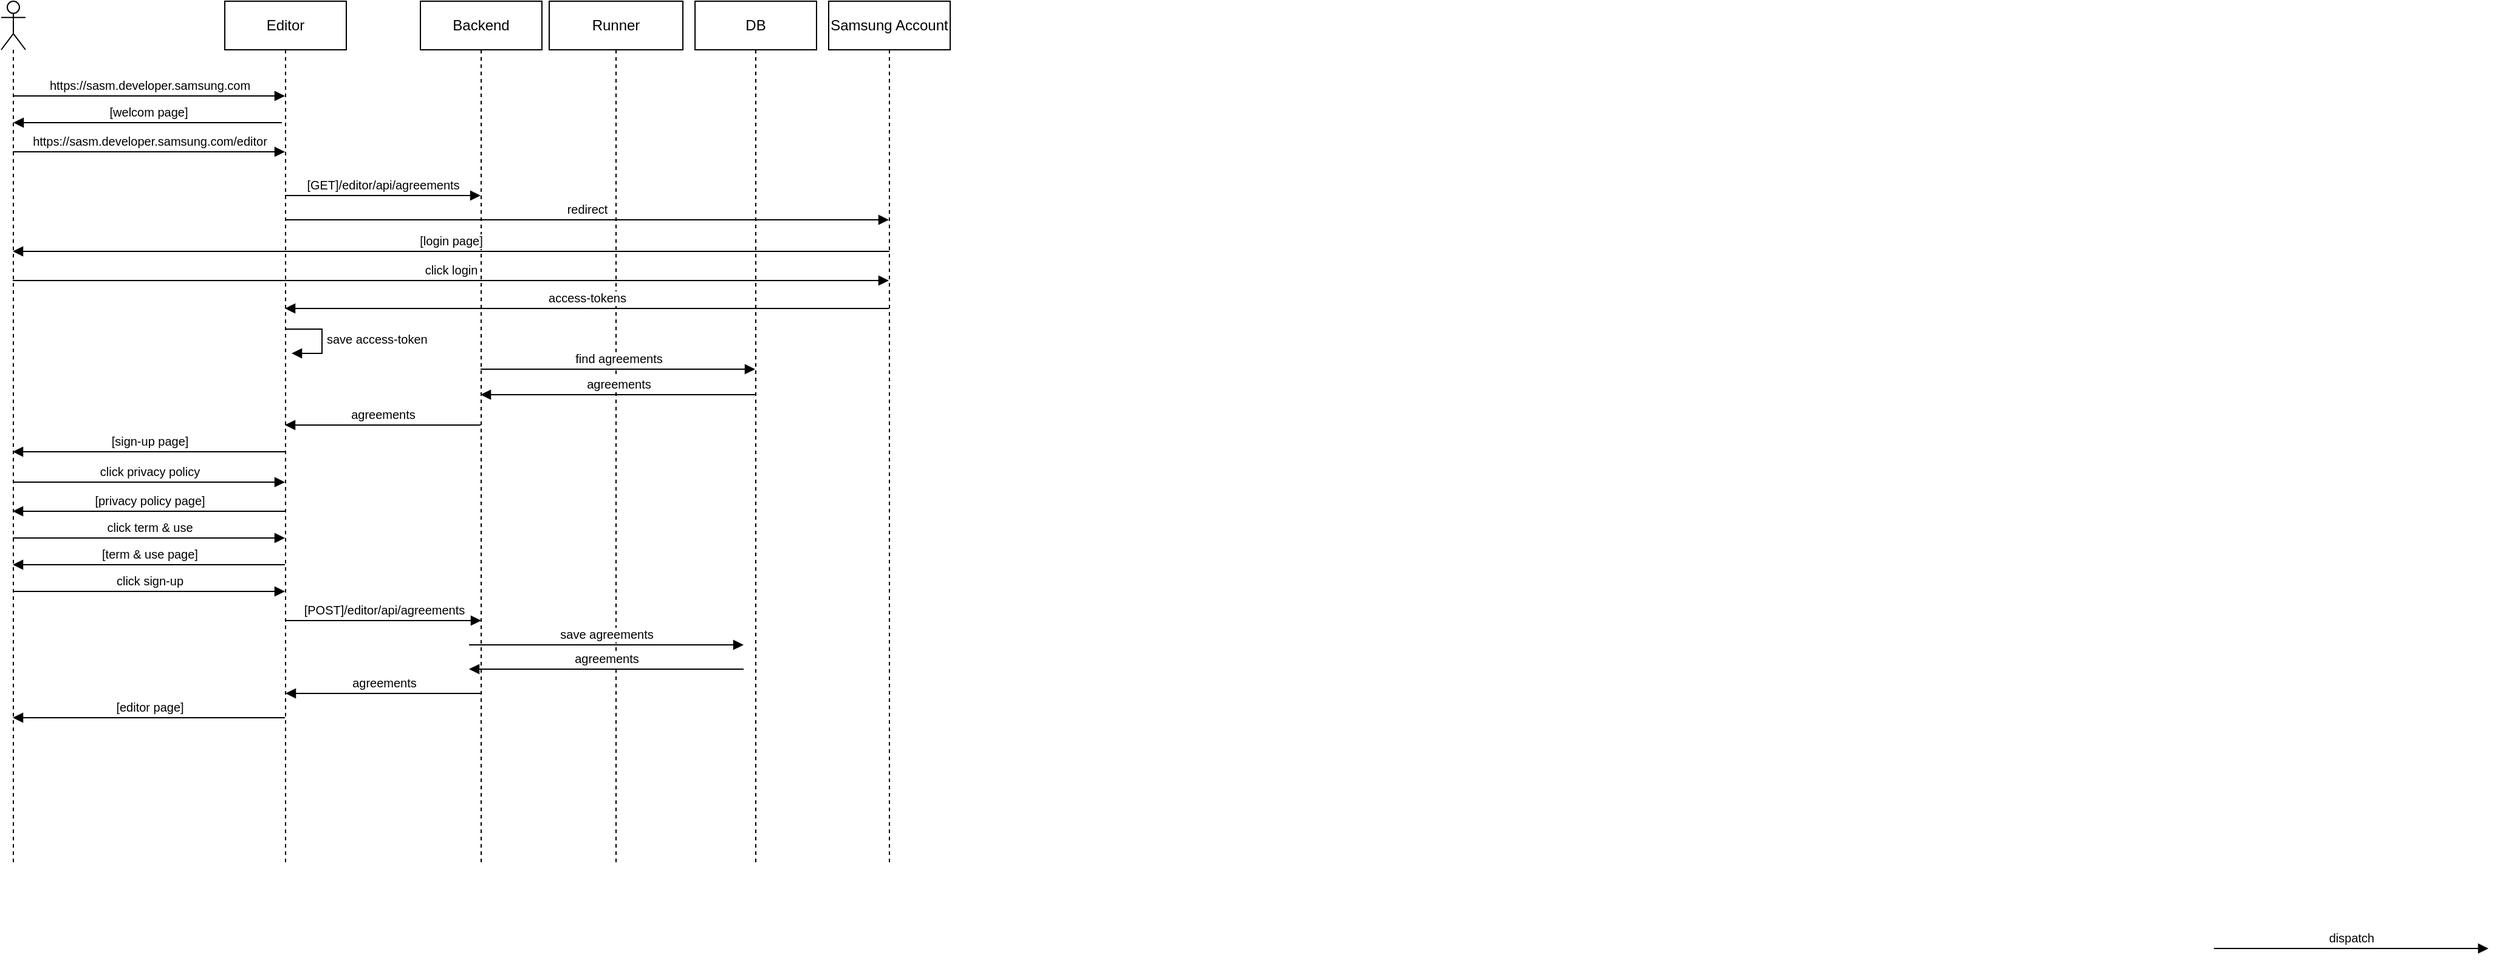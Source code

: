 <mxfile version="20.0.2" type="github">
  <diagram id="5ZoykS0UEbNrT3gVsl8c" name="Page-1">
    <mxGraphModel dx="1422" dy="762" grid="1" gridSize="10" guides="1" tooltips="1" connect="1" arrows="1" fold="1" page="1" pageScale="1" pageWidth="827" pageHeight="1169" math="0" shadow="0">
      <root>
        <mxCell id="0" />
        <mxCell id="1" parent="0" />
        <mxCell id="jCKUjs8-rMFLQWBVa7Qn-1" value="" style="shape=umlLifeline;participant=umlActor;perimeter=lifelinePerimeter;whiteSpace=wrap;html=1;container=1;collapsible=0;recursiveResize=0;verticalAlign=top;spacingTop=36;outlineConnect=0;" parent="1" vertex="1">
          <mxGeometry x="19" y="120" width="20" height="710" as="geometry" />
        </mxCell>
        <mxCell id="jCKUjs8-rMFLQWBVa7Qn-2" value="Editor" style="shape=umlLifeline;perimeter=lifelinePerimeter;whiteSpace=wrap;html=1;container=1;collapsible=0;recursiveResize=0;outlineConnect=0;" parent="1" vertex="1">
          <mxGeometry x="203" y="120" width="100" height="710" as="geometry" />
        </mxCell>
        <mxCell id="OX488cVt35xnLdLlrPb6-16" value="[welcom page]" style="html=1;verticalAlign=bottom;endArrow=block;rounded=0;fontSize=10;" edge="1" parent="jCKUjs8-rMFLQWBVa7Qn-2" target="jCKUjs8-rMFLQWBVa7Qn-1">
          <mxGeometry width="80" relative="1" as="geometry">
            <mxPoint x="47" y="100" as="sourcePoint" />
            <mxPoint x="127" y="100" as="targetPoint" />
          </mxGeometry>
        </mxCell>
        <mxCell id="OX488cVt35xnLdLlrPb6-24" value="save access-token" style="edgeStyle=orthogonalEdgeStyle;html=1;align=left;spacingLeft=2;endArrow=block;rounded=0;entryX=1;entryY=0;fontSize=10;" edge="1" parent="jCKUjs8-rMFLQWBVa7Qn-2">
          <mxGeometry relative="1" as="geometry">
            <mxPoint x="50" y="270" as="sourcePoint" />
            <Array as="points">
              <mxPoint x="80" y="270" />
            </Array>
            <mxPoint x="55" y="290" as="targetPoint" />
          </mxGeometry>
        </mxCell>
        <mxCell id="jCKUjs8-rMFLQWBVa7Qn-3" value="Backend" style="shape=umlLifeline;perimeter=lifelinePerimeter;whiteSpace=wrap;html=1;container=1;collapsible=0;recursiveResize=0;outlineConnect=0;" parent="1" vertex="1">
          <mxGeometry x="364" y="120" width="100" height="710" as="geometry" />
        </mxCell>
        <mxCell id="jCKUjs8-rMFLQWBVa7Qn-4" value="Runner" style="shape=umlLifeline;perimeter=lifelinePerimeter;whiteSpace=wrap;html=1;container=1;collapsible=0;recursiveResize=0;outlineConnect=0;" parent="1" vertex="1">
          <mxGeometry x="470" y="120" width="110" height="710" as="geometry" />
        </mxCell>
        <mxCell id="OX488cVt35xnLdLlrPb6-36" value="save agreements" style="html=1;verticalAlign=bottom;endArrow=block;rounded=0;fontSize=10;" edge="1" parent="jCKUjs8-rMFLQWBVa7Qn-4">
          <mxGeometry width="80" relative="1" as="geometry">
            <mxPoint x="-66" y="530" as="sourcePoint" />
            <mxPoint x="160" y="530" as="targetPoint" />
          </mxGeometry>
        </mxCell>
        <mxCell id="OX488cVt35xnLdLlrPb6-37" value="agreements" style="html=1;verticalAlign=bottom;endArrow=block;rounded=0;fontSize=10;" edge="1" parent="jCKUjs8-rMFLQWBVa7Qn-4">
          <mxGeometry width="80" relative="1" as="geometry">
            <mxPoint x="160" y="550" as="sourcePoint" />
            <mxPoint x="-66" y="550" as="targetPoint" />
          </mxGeometry>
        </mxCell>
        <mxCell id="jCKUjs8-rMFLQWBVa7Qn-5" value="DB" style="shape=umlLifeline;perimeter=lifelinePerimeter;whiteSpace=wrap;html=1;container=1;collapsible=0;recursiveResize=0;outlineConnect=0;" parent="1" vertex="1">
          <mxGeometry x="590" y="120" width="100" height="710" as="geometry" />
        </mxCell>
        <mxCell id="OX488cVt35xnLdLlrPb6-19" value="redirect" style="html=1;verticalAlign=bottom;endArrow=block;rounded=0;fontSize=10;" edge="1" parent="jCKUjs8-rMFLQWBVa7Qn-5">
          <mxGeometry width="80" relative="1" as="geometry">
            <mxPoint x="-337.5" y="180" as="sourcePoint" />
            <mxPoint x="159.5" y="180" as="targetPoint" />
          </mxGeometry>
        </mxCell>
        <mxCell id="jCKUjs8-rMFLQWBVa7Qn-6" value="Samsung Account" style="shape=umlLifeline;perimeter=lifelinePerimeter;whiteSpace=wrap;html=1;container=1;collapsible=0;recursiveResize=0;outlineConnect=0;" parent="1" vertex="1">
          <mxGeometry x="700" y="120" width="100" height="710" as="geometry" />
        </mxCell>
        <mxCell id="OX488cVt35xnLdLlrPb6-13" value="https://sasm.developer.samsung.com" style="html=1;verticalAlign=bottom;endArrow=block;rounded=0;fontSize=10;" edge="1" parent="1">
          <mxGeometry width="80" relative="1" as="geometry">
            <mxPoint x="28.5" y="198" as="sourcePoint" />
            <mxPoint x="252.5" y="198" as="targetPoint" />
          </mxGeometry>
        </mxCell>
        <mxCell id="OX488cVt35xnLdLlrPb6-17" value="https://sasm.developer.samsung.com/editor" style="html=1;verticalAlign=bottom;endArrow=block;rounded=0;fontSize=10;" edge="1" parent="1">
          <mxGeometry width="80" relative="1" as="geometry">
            <mxPoint x="28.5" y="244" as="sourcePoint" />
            <mxPoint x="252.5" y="244" as="targetPoint" />
            <Array as="points">
              <mxPoint x="220" y="244" />
            </Array>
          </mxGeometry>
        </mxCell>
        <mxCell id="OX488cVt35xnLdLlrPb6-18" value="[GET]/editor/api/agreements" style="html=1;verticalAlign=bottom;endArrow=block;rounded=0;fontSize=10;" edge="1" parent="1">
          <mxGeometry width="80" relative="1" as="geometry">
            <mxPoint x="252.5" y="280" as="sourcePoint" />
            <mxPoint x="413.5" y="280" as="targetPoint" />
          </mxGeometry>
        </mxCell>
        <mxCell id="OX488cVt35xnLdLlrPb6-20" value="[login page]" style="html=1;verticalAlign=bottom;endArrow=block;rounded=0;fontSize=10;" edge="1" parent="1">
          <mxGeometry width="80" relative="1" as="geometry">
            <mxPoint x="750" y="326" as="sourcePoint" />
            <mxPoint x="28.5" y="326" as="targetPoint" />
          </mxGeometry>
        </mxCell>
        <mxCell id="OX488cVt35xnLdLlrPb6-21" value="click login" style="html=1;verticalAlign=bottom;endArrow=block;rounded=0;fontSize=10;" edge="1" parent="1">
          <mxGeometry width="80" relative="1" as="geometry">
            <mxPoint x="28.5" y="350" as="sourcePoint" />
            <mxPoint x="749.5" y="350" as="targetPoint" />
          </mxGeometry>
        </mxCell>
        <mxCell id="OX488cVt35xnLdLlrPb6-22" value="access-tokens" style="html=1;verticalAlign=bottom;endArrow=block;rounded=0;fontSize=10;" edge="1" parent="1">
          <mxGeometry width="80" relative="1" as="geometry">
            <mxPoint x="749.5" y="373" as="sourcePoint" />
            <mxPoint x="252.5" y="373" as="targetPoint" />
          </mxGeometry>
        </mxCell>
        <mxCell id="OX488cVt35xnLdLlrPb6-25" value="dispatch" style="html=1;verticalAlign=bottom;endArrow=block;rounded=0;fontSize=10;" edge="1" parent="1">
          <mxGeometry width="80" relative="1" as="geometry">
            <mxPoint x="1840" y="900" as="sourcePoint" />
            <mxPoint x="2066" y="900" as="targetPoint" />
          </mxGeometry>
        </mxCell>
        <mxCell id="OX488cVt35xnLdLlrPb6-26" value="find agreements" style="html=1;verticalAlign=bottom;endArrow=block;rounded=0;fontSize=10;" edge="1" parent="1">
          <mxGeometry width="80" relative="1" as="geometry">
            <mxPoint x="413.5" y="423" as="sourcePoint" />
            <mxPoint x="639.5" y="423" as="targetPoint" />
          </mxGeometry>
        </mxCell>
        <mxCell id="OX488cVt35xnLdLlrPb6-27" value="agreements" style="html=1;verticalAlign=bottom;endArrow=block;rounded=0;fontSize=10;" edge="1" parent="1">
          <mxGeometry width="80" relative="1" as="geometry">
            <mxPoint x="639.5" y="444" as="sourcePoint" />
            <mxPoint x="413.5" y="444" as="targetPoint" />
          </mxGeometry>
        </mxCell>
        <mxCell id="OX488cVt35xnLdLlrPb6-28" value="agreements" style="html=1;verticalAlign=bottom;endArrow=block;rounded=0;fontSize=10;" edge="1" parent="1">
          <mxGeometry width="80" relative="1" as="geometry">
            <mxPoint x="413.5" y="469" as="sourcePoint" />
            <mxPoint x="252.5" y="469" as="targetPoint" />
          </mxGeometry>
        </mxCell>
        <mxCell id="OX488cVt35xnLdLlrPb6-29" value="[sign-up page]" style="html=1;verticalAlign=bottom;endArrow=block;rounded=0;fontSize=10;" edge="1" parent="1">
          <mxGeometry width="80" relative="1" as="geometry">
            <mxPoint x="252.5" y="491" as="sourcePoint" />
            <mxPoint x="28.5" y="491" as="targetPoint" />
          </mxGeometry>
        </mxCell>
        <mxCell id="OX488cVt35xnLdLlrPb6-30" value="click privacy policy" style="html=1;verticalAlign=bottom;endArrow=block;rounded=0;fontSize=10;" edge="1" parent="1">
          <mxGeometry width="80" relative="1" as="geometry">
            <mxPoint x="28.5" y="516" as="sourcePoint" />
            <mxPoint x="252.5" y="516" as="targetPoint" />
          </mxGeometry>
        </mxCell>
        <mxCell id="OX488cVt35xnLdLlrPb6-31" value="[privacy policy page]" style="html=1;verticalAlign=bottom;endArrow=block;rounded=0;fontSize=10;" edge="1" parent="1">
          <mxGeometry width="80" relative="1" as="geometry">
            <mxPoint x="252.5" y="540" as="sourcePoint" />
            <mxPoint x="28.5" y="540" as="targetPoint" />
          </mxGeometry>
        </mxCell>
        <mxCell id="OX488cVt35xnLdLlrPb6-32" value="click term &amp;amp; use" style="html=1;verticalAlign=bottom;endArrow=block;rounded=0;fontSize=10;" edge="1" parent="1">
          <mxGeometry width="80" relative="1" as="geometry">
            <mxPoint x="28.5" y="562" as="sourcePoint" />
            <mxPoint x="252.5" y="562" as="targetPoint" />
          </mxGeometry>
        </mxCell>
        <mxCell id="OX488cVt35xnLdLlrPb6-33" value="[term &amp;amp; use page]" style="html=1;verticalAlign=bottom;endArrow=block;rounded=0;fontSize=10;" edge="1" parent="1">
          <mxGeometry width="80" relative="1" as="geometry">
            <mxPoint x="252.5" y="584" as="sourcePoint" />
            <mxPoint x="28.5" y="584" as="targetPoint" />
          </mxGeometry>
        </mxCell>
        <mxCell id="OX488cVt35xnLdLlrPb6-34" value="click sign-up" style="html=1;verticalAlign=bottom;endArrow=block;rounded=0;fontSize=10;" edge="1" parent="1">
          <mxGeometry width="80" relative="1" as="geometry">
            <mxPoint x="28.5" y="606" as="sourcePoint" />
            <mxPoint x="252.5" y="606" as="targetPoint" />
          </mxGeometry>
        </mxCell>
        <mxCell id="OX488cVt35xnLdLlrPb6-35" value="[POST]/editor/api/agreements" style="html=1;verticalAlign=bottom;endArrow=block;rounded=0;fontSize=10;" edge="1" parent="1">
          <mxGeometry width="80" relative="1" as="geometry">
            <mxPoint x="253" y="630" as="sourcePoint" />
            <mxPoint x="414" y="630" as="targetPoint" />
          </mxGeometry>
        </mxCell>
        <mxCell id="OX488cVt35xnLdLlrPb6-38" value="agreements" style="html=1;verticalAlign=bottom;endArrow=block;rounded=0;fontSize=10;" edge="1" parent="1">
          <mxGeometry width="80" relative="1" as="geometry">
            <mxPoint x="414" y="690" as="sourcePoint" />
            <mxPoint x="253" y="690" as="targetPoint" />
          </mxGeometry>
        </mxCell>
        <mxCell id="OX488cVt35xnLdLlrPb6-39" value="[editor page]" style="html=1;verticalAlign=bottom;endArrow=block;rounded=0;fontSize=10;" edge="1" parent="1">
          <mxGeometry width="80" relative="1" as="geometry">
            <mxPoint x="252.5" y="710" as="sourcePoint" />
            <mxPoint x="28.5" y="710" as="targetPoint" />
          </mxGeometry>
        </mxCell>
      </root>
    </mxGraphModel>
  </diagram>
</mxfile>
